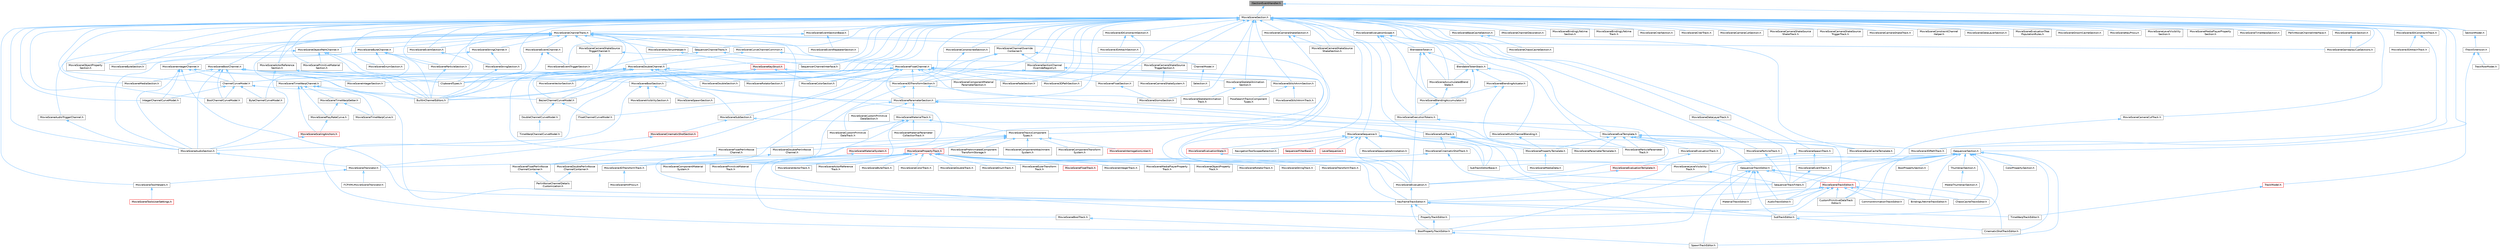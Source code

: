 digraph "ISectionEventHandler.h"
{
 // INTERACTIVE_SVG=YES
 // LATEX_PDF_SIZE
  bgcolor="transparent";
  edge [fontname=Helvetica,fontsize=10,labelfontname=Helvetica,labelfontsize=10];
  node [fontname=Helvetica,fontsize=10,shape=box,height=0.2,width=0.4];
  Node1 [id="Node000001",label="ISectionEventHandler.h",height=0.2,width=0.4,color="gray40", fillcolor="grey60", style="filled", fontcolor="black",tooltip=" "];
  Node1 -> Node2 [id="edge1_Node000001_Node000002",dir="back",color="steelblue1",style="solid",tooltip=" "];
  Node2 [id="Node000002",label="MovieSceneSection.h",height=0.2,width=0.4,color="grey40", fillcolor="white", style="filled",URL="$db/d95/MovieSceneSection_8h.html",tooltip=" "];
  Node2 -> Node3 [id="edge2_Node000002_Node000003",dir="back",color="steelblue1",style="solid",tooltip=" "];
  Node3 [id="Node000003",label="BezierChannelCurveModel.h",height=0.2,width=0.4,color="grey40", fillcolor="white", style="filled",URL="$d3/d63/BezierChannelCurveModel_8h.html",tooltip=" "];
  Node3 -> Node4 [id="edge3_Node000003_Node000004",dir="back",color="steelblue1",style="solid",tooltip=" "];
  Node4 [id="Node000004",label="DoubleChannelCurveModel.h",height=0.2,width=0.4,color="grey40", fillcolor="white", style="filled",URL="$d1/d5b/DoubleChannelCurveModel_8h.html",tooltip=" "];
  Node4 -> Node5 [id="edge4_Node000004_Node000005",dir="back",color="steelblue1",style="solid",tooltip=" "];
  Node5 [id="Node000005",label="TimeWarpChannelCurveModel.h",height=0.2,width=0.4,color="grey40", fillcolor="white", style="filled",URL="$d6/d46/TimeWarpChannelCurveModel_8h.html",tooltip=" "];
  Node3 -> Node6 [id="edge5_Node000003_Node000006",dir="back",color="steelblue1",style="solid",tooltip=" "];
  Node6 [id="Node000006",label="FloatChannelCurveModel.h",height=0.2,width=0.4,color="grey40", fillcolor="white", style="filled",URL="$d0/d27/FloatChannelCurveModel_8h.html",tooltip=" "];
  Node2 -> Node7 [id="edge6_Node000002_Node000007",dir="back",color="steelblue1",style="solid",tooltip=" "];
  Node7 [id="Node000007",label="BoolChannelCurveModel.h",height=0.2,width=0.4,color="grey40", fillcolor="white", style="filled",URL="$d0/d51/BoolChannelCurveModel_8h.html",tooltip=" "];
  Node2 -> Node8 [id="edge7_Node000002_Node000008",dir="back",color="steelblue1",style="solid",tooltip=" "];
  Node8 [id="Node000008",label="ChannelCurveModel.h",height=0.2,width=0.4,color="grey40", fillcolor="white", style="filled",URL="$de/dfa/ChannelCurveModel_8h.html",tooltip=" "];
  Node8 -> Node3 [id="edge8_Node000008_Node000003",dir="back",color="steelblue1",style="solid",tooltip=" "];
  Node8 -> Node7 [id="edge9_Node000008_Node000007",dir="back",color="steelblue1",style="solid",tooltip=" "];
  Node8 -> Node9 [id="edge10_Node000008_Node000009",dir="back",color="steelblue1",style="solid",tooltip=" "];
  Node9 [id="Node000009",label="ByteChannelCurveModel.h",height=0.2,width=0.4,color="grey40", fillcolor="white", style="filled",URL="$d8/d3d/ByteChannelCurveModel_8h.html",tooltip=" "];
  Node8 -> Node10 [id="edge11_Node000008_Node000010",dir="back",color="steelblue1",style="solid",tooltip=" "];
  Node10 [id="Node000010",label="IntegerChannelCurveModel.h",height=0.2,width=0.4,color="grey40", fillcolor="white", style="filled",URL="$df/d26/IntegerChannelCurveModel_8h.html",tooltip=" "];
  Node2 -> Node11 [id="edge12_Node000002_Node000011",dir="back",color="steelblue1",style="solid",tooltip=" "];
  Node11 [id="Node000011",label="IMovieSceneChannelDecoration.h",height=0.2,width=0.4,color="grey40", fillcolor="white", style="filled",URL="$db/d19/IMovieSceneChannelDecoration_8h.html",tooltip=" "];
  Node2 -> Node12 [id="edge13_Node000002_Node000012",dir="back",color="steelblue1",style="solid",tooltip=" "];
  Node12 [id="Node000012",label="ISequencerSection.h",height=0.2,width=0.4,color="grey40", fillcolor="white", style="filled",URL="$d7/d4b/ISequencerSection_8h.html",tooltip=" "];
  Node12 -> Node13 [id="edge14_Node000012_Node000013",dir="back",color="steelblue1",style="solid",tooltip=" "];
  Node13 [id="Node000013",label="AudioTrackEditor.h",height=0.2,width=0.4,color="grey40", fillcolor="white", style="filled",URL="$dd/d96/AudioTrackEditor_8h.html",tooltip=" "];
  Node12 -> Node14 [id="edge15_Node000012_Node000014",dir="back",color="steelblue1",style="solid",tooltip=" "];
  Node14 [id="Node000014",label="BindingLifetimeTrackEditor.h",height=0.2,width=0.4,color="grey40", fillcolor="white", style="filled",URL="$db/d3c/BindingLifetimeTrackEditor_8h.html",tooltip=" "];
  Node12 -> Node15 [id="edge16_Node000012_Node000015",dir="back",color="steelblue1",style="solid",tooltip=" "];
  Node15 [id="Node000015",label="BoolPropertySection.h",height=0.2,width=0.4,color="grey40", fillcolor="white", style="filled",URL="$d3/da6/BoolPropertySection_8h.html",tooltip=" "];
  Node12 -> Node16 [id="edge17_Node000012_Node000016",dir="back",color="steelblue1",style="solid",tooltip=" "];
  Node16 [id="Node000016",label="BoolPropertyTrackEditor.h",height=0.2,width=0.4,color="grey40", fillcolor="white", style="filled",URL="$db/d07/BoolPropertyTrackEditor_8h.html",tooltip=" "];
  Node16 -> Node17 [id="edge18_Node000016_Node000017",dir="back",color="steelblue1",style="solid",tooltip=" "];
  Node17 [id="Node000017",label="SpawnTrackEditor.h",height=0.2,width=0.4,color="grey40", fillcolor="white", style="filled",URL="$d5/dac/SpawnTrackEditor_8h.html",tooltip=" "];
  Node12 -> Node18 [id="edge19_Node000012_Node000018",dir="back",color="steelblue1",style="solid",tooltip=" "];
  Node18 [id="Node000018",label="ChaosCacheTrackEditor.h",height=0.2,width=0.4,color="grey40", fillcolor="white", style="filled",URL="$db/d36/ChaosCacheTrackEditor_8h.html",tooltip=" "];
  Node12 -> Node19 [id="edge20_Node000012_Node000019",dir="back",color="steelblue1",style="solid",tooltip=" "];
  Node19 [id="Node000019",label="CinematicShotTrackEditor.h",height=0.2,width=0.4,color="grey40", fillcolor="white", style="filled",URL="$d3/d0c/CinematicShotTrackEditor_8h.html",tooltip=" "];
  Node12 -> Node20 [id="edge21_Node000012_Node000020",dir="back",color="steelblue1",style="solid",tooltip=" "];
  Node20 [id="Node000020",label="ColorPropertySection.h",height=0.2,width=0.4,color="grey40", fillcolor="white", style="filled",URL="$d9/d2f/ColorPropertySection_8h.html",tooltip=" "];
  Node12 -> Node21 [id="edge22_Node000012_Node000021",dir="back",color="steelblue1",style="solid",tooltip=" "];
  Node21 [id="Node000021",label="CommonAnimationTrackEditor.h",height=0.2,width=0.4,color="grey40", fillcolor="white", style="filled",URL="$d9/d6e/CommonAnimationTrackEditor_8h.html",tooltip=" "];
  Node12 -> Node22 [id="edge23_Node000012_Node000022",dir="back",color="steelblue1",style="solid",tooltip=" "];
  Node22 [id="Node000022",label="CustomPrimitiveDataTrack\lEditor.h",height=0.2,width=0.4,color="grey40", fillcolor="white", style="filled",URL="$dc/d8f/CustomPrimitiveDataTrackEditor_8h.html",tooltip=" "];
  Node12 -> Node23 [id="edge24_Node000012_Node000023",dir="back",color="steelblue1",style="solid",tooltip=" "];
  Node23 [id="Node000023",label="ISequencerTrackEditor.h",height=0.2,width=0.4,color="grey40", fillcolor="white", style="filled",URL="$df/dca/ISequencerTrackEditor_8h.html",tooltip=" "];
  Node23 -> Node13 [id="edge25_Node000023_Node000013",dir="back",color="steelblue1",style="solid",tooltip=" "];
  Node23 -> Node16 [id="edge26_Node000023_Node000016",dir="back",color="steelblue1",style="solid",tooltip=" "];
  Node23 -> Node19 [id="edge27_Node000023_Node000019",dir="back",color="steelblue1",style="solid",tooltip=" "];
  Node23 -> Node22 [id="edge28_Node000023_Node000022",dir="back",color="steelblue1",style="solid",tooltip=" "];
  Node23 -> Node24 [id="edge29_Node000023_Node000024",dir="back",color="steelblue1",style="solid",tooltip=" "];
  Node24 [id="Node000024",label="MaterialTrackEditor.h",height=0.2,width=0.4,color="grey40", fillcolor="white", style="filled",URL="$d1/d9f/MaterialTrackEditor_8h.html",tooltip=" "];
  Node23 -> Node25 [id="edge30_Node000023_Node000025",dir="back",color="steelblue1",style="solid",tooltip=" "];
  Node25 [id="Node000025",label="MovieSceneTrackEditor.h",height=0.2,width=0.4,color="red", fillcolor="#FFF0F0", style="filled",URL="$db/d6c/MovieSceneTrackEditor_8h.html",tooltip=" "];
  Node25 -> Node13 [id="edge31_Node000025_Node000013",dir="back",color="steelblue1",style="solid",tooltip=" "];
  Node25 -> Node14 [id="edge32_Node000025_Node000014",dir="back",color="steelblue1",style="solid",tooltip=" "];
  Node25 -> Node18 [id="edge33_Node000025_Node000018",dir="back",color="steelblue1",style="solid",tooltip=" "];
  Node25 -> Node21 [id="edge34_Node000025_Node000021",dir="back",color="steelblue1",style="solid",tooltip=" "];
  Node25 -> Node22 [id="edge35_Node000025_Node000022",dir="back",color="steelblue1",style="solid",tooltip=" "];
  Node25 -> Node26 [id="edge36_Node000025_Node000026",dir="back",color="steelblue1",style="solid",tooltip=" "];
  Node26 [id="Node000026",label="KeyframeTrackEditor.h",height=0.2,width=0.4,color="grey40", fillcolor="white", style="filled",URL="$dd/d47/KeyframeTrackEditor_8h.html",tooltip=" "];
  Node26 -> Node16 [id="edge37_Node000026_Node000016",dir="back",color="steelblue1",style="solid",tooltip=" "];
  Node26 -> Node27 [id="edge38_Node000026_Node000027",dir="back",color="steelblue1",style="solid",tooltip=" "];
  Node27 [id="Node000027",label="PropertyTrackEditor.h",height=0.2,width=0.4,color="grey40", fillcolor="white", style="filled",URL="$da/d9a/PropertyTrackEditor_8h.html",tooltip=" "];
  Node27 -> Node16 [id="edge39_Node000027_Node000016",dir="back",color="steelblue1",style="solid",tooltip=" "];
  Node26 -> Node28 [id="edge40_Node000026_Node000028",dir="back",color="steelblue1",style="solid",tooltip=" "];
  Node28 [id="Node000028",label="SubTrackEditor.h",height=0.2,width=0.4,color="grey40", fillcolor="white", style="filled",URL="$d8/d5b/SubTrackEditor_8h.html",tooltip=" "];
  Node28 -> Node19 [id="edge41_Node000028_Node000019",dir="back",color="steelblue1",style="solid",tooltip=" "];
  Node26 -> Node29 [id="edge42_Node000026_Node000029",dir="back",color="steelblue1",style="solid",tooltip=" "];
  Node29 [id="Node000029",label="TimeWarpTrackEditor.h",height=0.2,width=0.4,color="grey40", fillcolor="white", style="filled",URL="$dc/d2e/TimeWarpTrackEditor_8h.html",tooltip=" "];
  Node25 -> Node24 [id="edge43_Node000025_Node000024",dir="back",color="steelblue1",style="solid",tooltip=" "];
  Node25 -> Node27 [id="edge44_Node000025_Node000027",dir="back",color="steelblue1",style="solid",tooltip=" "];
  Node25 -> Node28 [id="edge45_Node000025_Node000028",dir="back",color="steelblue1",style="solid",tooltip=" "];
  Node23 -> Node17 [id="edge46_Node000023_Node000017",dir="back",color="steelblue1",style="solid",tooltip=" "];
  Node23 -> Node28 [id="edge47_Node000023_Node000028",dir="back",color="steelblue1",style="solid",tooltip=" "];
  Node12 -> Node24 [id="edge48_Node000012_Node000024",dir="back",color="steelblue1",style="solid",tooltip=" "];
  Node12 -> Node17 [id="edge49_Node000012_Node000017",dir="back",color="steelblue1",style="solid",tooltip=" "];
  Node12 -> Node28 [id="edge50_Node000012_Node000028",dir="back",color="steelblue1",style="solid",tooltip=" "];
  Node12 -> Node47 [id="edge51_Node000012_Node000047",dir="back",color="steelblue1",style="solid",tooltip=" "];
  Node47 [id="Node000047",label="SubTrackEditorBase.h",height=0.2,width=0.4,color="grey40", fillcolor="white", style="filled",URL="$db/d33/SubTrackEditorBase_8h.html",tooltip=" "];
  Node12 -> Node48 [id="edge52_Node000012_Node000048",dir="back",color="steelblue1",style="solid",tooltip=" "];
  Node48 [id="Node000048",label="ThumbnailSection.h",height=0.2,width=0.4,color="grey40", fillcolor="white", style="filled",URL="$de/daf/ThumbnailSection_8h.html",tooltip=" "];
  Node48 -> Node49 [id="edge53_Node000048_Node000049",dir="back",color="steelblue1",style="solid",tooltip=" "];
  Node49 [id="Node000049",label="MediaThumbnailSection.h",height=0.2,width=0.4,color="grey40", fillcolor="white", style="filled",URL="$d8/dfe/MediaThumbnailSection_8h.html",tooltip=" "];
  Node2 -> Node10 [id="edge54_Node000002_Node000010",dir="back",color="steelblue1",style="solid",tooltip=" "];
  Node2 -> Node50 [id="edge55_Node000002_Node000050",dir="back",color="steelblue1",style="solid",tooltip=" "];
  Node50 [id="Node000050",label="MovieScene3DConstraintSection.h",height=0.2,width=0.4,color="grey40", fillcolor="white", style="filled",URL="$d1/d82/MovieScene3DConstraintSection_8h.html",tooltip=" "];
  Node50 -> Node51 [id="edge56_Node000050_Node000051",dir="back",color="steelblue1",style="solid",tooltip=" "];
  Node51 [id="Node000051",label="MovieScene3DAttachSection.h",height=0.2,width=0.4,color="grey40", fillcolor="white", style="filled",URL="$d4/db3/MovieScene3DAttachSection_8h.html",tooltip=" "];
  Node50 -> Node52 [id="edge57_Node000050_Node000052",dir="back",color="steelblue1",style="solid",tooltip=" "];
  Node52 [id="Node000052",label="MovieScene3DPathSection.h",height=0.2,width=0.4,color="grey40", fillcolor="white", style="filled",URL="$d6/dd4/MovieScene3DPathSection_8h.html",tooltip=" "];
  Node2 -> Node53 [id="edge58_Node000002_Node000053",dir="back",color="steelblue1",style="solid",tooltip=" "];
  Node53 [id="Node000053",label="MovieScene3DConstraintTrack.h",height=0.2,width=0.4,color="grey40", fillcolor="white", style="filled",URL="$d7/d73/MovieScene3DConstraintTrack_8h.html",tooltip=" "];
  Node53 -> Node54 [id="edge59_Node000053_Node000054",dir="back",color="steelblue1",style="solid",tooltip=" "];
  Node54 [id="Node000054",label="MovieScene3DAttachTrack.h",height=0.2,width=0.4,color="grey40", fillcolor="white", style="filled",URL="$d2/d53/MovieScene3DAttachTrack_8h.html",tooltip=" "];
  Node53 -> Node55 [id="edge60_Node000053_Node000055",dir="back",color="steelblue1",style="solid",tooltip=" "];
  Node55 [id="Node000055",label="MovieScene3DPathTrack.h",height=0.2,width=0.4,color="grey40", fillcolor="white", style="filled",URL="$d3/d57/MovieScene3DPathTrack_8h.html",tooltip=" "];
  Node2 -> Node55 [id="edge61_Node000002_Node000055",dir="back",color="steelblue1",style="solid",tooltip=" "];
  Node2 -> Node56 [id="edge62_Node000002_Node000056",dir="back",color="steelblue1",style="solid",tooltip=" "];
  Node56 [id="Node000056",label="MovieScene3DTransformSection.h",height=0.2,width=0.4,color="grey40", fillcolor="white", style="filled",URL="$de/dab/MovieScene3DTransformSection_8h.html",tooltip=" "];
  Node56 -> Node23 [id="edge63_Node000056_Node000023",dir="back",color="steelblue1",style="solid",tooltip=" "];
  Node56 -> Node57 [id="edge64_Node000056_Node000057",dir="back",color="steelblue1",style="solid",tooltip=" "];
  Node57 [id="Node000057",label="MovieScene3DTransformTrack.h",height=0.2,width=0.4,color="grey40", fillcolor="white", style="filled",URL="$d9/d06/MovieScene3DTransformTrack_8h.html",tooltip=" "];
  Node57 -> Node58 [id="edge65_Node000057_Node000058",dir="back",color="steelblue1",style="solid",tooltip=" "];
  Node58 [id="Node000058",label="MovieSceneHitProxy.h",height=0.2,width=0.4,color="grey40", fillcolor="white", style="filled",URL="$d0/d01/MovieSceneHitProxy_8h.html",tooltip=" "];
  Node56 -> Node59 [id="edge66_Node000056_Node000059",dir="back",color="steelblue1",style="solid",tooltip=" "];
  Node59 [id="Node000059",label="MovieSceneParameterSection.h",height=0.2,width=0.4,color="grey40", fillcolor="white", style="filled",URL="$de/d65/MovieSceneParameterSection_8h.html",tooltip=" "];
  Node59 -> Node60 [id="edge67_Node000059_Node000060",dir="back",color="steelblue1",style="solid",tooltip=" "];
  Node60 [id="Node000060",label="MovieSceneCustomPrimitive\lDataSection.h",height=0.2,width=0.4,color="grey40", fillcolor="white", style="filled",URL="$d2/d78/MovieSceneCustomPrimitiveDataSection_8h.html",tooltip=" "];
  Node59 -> Node61 [id="edge68_Node000059_Node000061",dir="back",color="steelblue1",style="solid",tooltip=" "];
  Node61 [id="Node000061",label="MovieSceneCustomPrimitive\lDataTrack.h",height=0.2,width=0.4,color="grey40", fillcolor="white", style="filled",URL="$db/d39/MovieSceneCustomPrimitiveDataTrack_8h.html",tooltip=" "];
  Node59 -> Node62 [id="edge69_Node000059_Node000062",dir="back",color="steelblue1",style="solid",tooltip=" "];
  Node62 [id="Node000062",label="MovieSceneMaterialTrack.h",height=0.2,width=0.4,color="grey40", fillcolor="white", style="filled",URL="$d8/d92/MovieSceneMaterialTrack_8h.html",tooltip=" "];
  Node62 -> Node63 [id="edge70_Node000062_Node000063",dir="back",color="steelblue1",style="solid",tooltip=" "];
  Node63 [id="Node000063",label="MovieSceneComponentMaterial\lSystem.h",height=0.2,width=0.4,color="grey40", fillcolor="white", style="filled",URL="$d7/d7c/MovieSceneComponentMaterialSystem_8h.html",tooltip=" "];
  Node62 -> Node61 [id="edge71_Node000062_Node000061",dir="back",color="steelblue1",style="solid",tooltip=" "];
  Node62 -> Node64 [id="edge72_Node000062_Node000064",dir="back",color="steelblue1",style="solid",tooltip=" "];
  Node64 [id="Node000064",label="MovieSceneMaterialParameter\lCollectionTrack.h",height=0.2,width=0.4,color="grey40", fillcolor="white", style="filled",URL="$d7/dc8/MovieSceneMaterialParameterCollectionTrack_8h.html",tooltip=" "];
  Node62 -> Node65 [id="edge73_Node000062_Node000065",dir="back",color="steelblue1",style="solid",tooltip=" "];
  Node65 [id="Node000065",label="MovieScenePrimitiveMaterial\lTrack.h",height=0.2,width=0.4,color="grey40", fillcolor="white", style="filled",URL="$dc/dc4/MovieScenePrimitiveMaterialTrack_8h.html",tooltip=" "];
  Node62 -> Node66 [id="edge74_Node000062_Node000066",dir="back",color="steelblue1",style="solid",tooltip=" "];
  Node66 [id="Node000066",label="MovieSceneTracksComponent\lTypes.h",height=0.2,width=0.4,color="grey40", fillcolor="white", style="filled",URL="$d5/d6a/MovieSceneTracksComponentTypes_8h.html",tooltip=" "];
  Node66 -> Node67 [id="edge75_Node000066_Node000067",dir="back",color="steelblue1",style="solid",tooltip=" "];
  Node67 [id="Node000067",label="MovieSceneComponentAttachment\lSystem.h",height=0.2,width=0.4,color="grey40", fillcolor="white", style="filled",URL="$d9/db3/MovieSceneComponentAttachmentSystem_8h.html",tooltip=" "];
  Node66 -> Node68 [id="edge76_Node000066_Node000068",dir="back",color="steelblue1",style="solid",tooltip=" "];
  Node68 [id="Node000068",label="MovieSceneComponentTransform\lSystem.h",height=0.2,width=0.4,color="grey40", fillcolor="white", style="filled",URL="$d1/d3e/MovieSceneComponentTransformSystem_8h.html",tooltip=" "];
  Node66 -> Node69 [id="edge77_Node000066_Node000069",dir="back",color="steelblue1",style="solid",tooltip=" "];
  Node69 [id="Node000069",label="MovieSceneDoublePerlinNoise\lChannel.h",height=0.2,width=0.4,color="grey40", fillcolor="white", style="filled",URL="$d9/d50/MovieSceneDoublePerlinNoiseChannel_8h.html",tooltip=" "];
  Node69 -> Node70 [id="edge78_Node000069_Node000070",dir="back",color="steelblue1",style="solid",tooltip=" "];
  Node70 [id="Node000070",label="MovieSceneDoublePerlinNoise\lChannelContainer.h",height=0.2,width=0.4,color="grey40", fillcolor="white", style="filled",URL="$de/dae/MovieSceneDoublePerlinNoiseChannelContainer_8h.html",tooltip=" "];
  Node70 -> Node71 [id="edge79_Node000070_Node000071",dir="back",color="steelblue1",style="solid",tooltip=" "];
  Node71 [id="Node000071",label="PerlinNoiseChannelDetails\lCustomization.h",height=0.2,width=0.4,color="grey40", fillcolor="white", style="filled",URL="$d6/df3/PerlinNoiseChannelDetailsCustomization_8h.html",tooltip=" "];
  Node66 -> Node72 [id="edge80_Node000066_Node000072",dir="back",color="steelblue1",style="solid",tooltip=" "];
  Node72 [id="Node000072",label="MovieSceneFloatPerlinNoise\lChannel.h",height=0.2,width=0.4,color="grey40", fillcolor="white", style="filled",URL="$d2/d9d/MovieSceneFloatPerlinNoiseChannel_8h.html",tooltip=" "];
  Node72 -> Node73 [id="edge81_Node000072_Node000073",dir="back",color="steelblue1",style="solid",tooltip=" "];
  Node73 [id="Node000073",label="MovieSceneFloatPerlinNoise\lChannelContainer.h",height=0.2,width=0.4,color="grey40", fillcolor="white", style="filled",URL="$d6/dcb/MovieSceneFloatPerlinNoiseChannelContainer_8h.html",tooltip=" "];
  Node73 -> Node71 [id="edge82_Node000073_Node000071",dir="back",color="steelblue1",style="solid",tooltip=" "];
  Node66 -> Node74 [id="edge83_Node000066_Node000074",dir="back",color="steelblue1",style="solid",tooltip=" "];
  Node74 [id="Node000074",label="MovieSceneInterrogationLinker.h",height=0.2,width=0.4,color="red", fillcolor="#FFF0F0", style="filled",URL="$d9/d6a/MovieSceneInterrogationLinker_8h.html",tooltip=" "];
  Node66 -> Node79 [id="edge84_Node000066_Node000079",dir="back",color="steelblue1",style="solid",tooltip=" "];
  Node79 [id="Node000079",label="MovieSceneMaterialSystem.h",height=0.2,width=0.4,color="red", fillcolor="#FFF0F0", style="filled",URL="$d2/d2f/MovieSceneMaterialSystem_8h.html",tooltip=" "];
  Node79 -> Node63 [id="edge85_Node000079_Node000063",dir="back",color="steelblue1",style="solid",tooltip=" "];
  Node66 -> Node81 [id="edge86_Node000066_Node000081",dir="back",color="steelblue1",style="solid",tooltip=" "];
  Node81 [id="Node000081",label="MovieScenePreAnimatedComponent\lTransformStorage.h",height=0.2,width=0.4,color="grey40", fillcolor="white", style="filled",URL="$d9/d84/MovieScenePreAnimatedComponentTransformStorage_8h.html",tooltip=" "];
  Node66 -> Node82 [id="edge87_Node000066_Node000082",dir="back",color="steelblue1",style="solid",tooltip=" "];
  Node82 [id="Node000082",label="MovieScenePropertyTrack.h",height=0.2,width=0.4,color="red", fillcolor="#FFF0F0", style="filled",URL="$da/d0c/MovieScenePropertyTrack_8h.html",tooltip=" "];
  Node82 -> Node57 [id="edge88_Node000082_Node000057",dir="back",color="steelblue1",style="solid",tooltip=" "];
  Node82 -> Node83 [id="edge89_Node000082_Node000083",dir="back",color="steelblue1",style="solid",tooltip=" "];
  Node83 [id="Node000083",label="MovieSceneActorReference\lTrack.h",height=0.2,width=0.4,color="grey40", fillcolor="white", style="filled",URL="$d9/d9b/MovieSceneActorReferenceTrack_8h.html",tooltip=" "];
  Node82 -> Node84 [id="edge90_Node000082_Node000084",dir="back",color="steelblue1",style="solid",tooltip=" "];
  Node84 [id="Node000084",label="MovieSceneBoolTrack.h",height=0.2,width=0.4,color="grey40", fillcolor="white", style="filled",URL="$d7/ddf/MovieSceneBoolTrack_8h.html",tooltip=" "];
  Node84 -> Node16 [id="edge91_Node000084_Node000016",dir="back",color="steelblue1",style="solid",tooltip=" "];
  Node82 -> Node85 [id="edge92_Node000082_Node000085",dir="back",color="steelblue1",style="solid",tooltip=" "];
  Node85 [id="Node000085",label="MovieSceneByteTrack.h",height=0.2,width=0.4,color="grey40", fillcolor="white", style="filled",URL="$dc/d79/MovieSceneByteTrack_8h.html",tooltip=" "];
  Node82 -> Node86 [id="edge93_Node000082_Node000086",dir="back",color="steelblue1",style="solid",tooltip=" "];
  Node86 [id="Node000086",label="MovieSceneColorTrack.h",height=0.2,width=0.4,color="grey40", fillcolor="white", style="filled",URL="$d8/df9/MovieSceneColorTrack_8h.html",tooltip=" "];
  Node82 -> Node87 [id="edge94_Node000082_Node000087",dir="back",color="steelblue1",style="solid",tooltip=" "];
  Node87 [id="Node000087",label="MovieSceneDoubleTrack.h",height=0.2,width=0.4,color="grey40", fillcolor="white", style="filled",URL="$de/d31/MovieSceneDoubleTrack_8h.html",tooltip=" "];
  Node82 -> Node88 [id="edge95_Node000082_Node000088",dir="back",color="steelblue1",style="solid",tooltip=" "];
  Node88 [id="Node000088",label="MovieSceneEnumTrack.h",height=0.2,width=0.4,color="grey40", fillcolor="white", style="filled",URL="$d6/d95/MovieSceneEnumTrack_8h.html",tooltip=" "];
  Node82 -> Node89 [id="edge96_Node000082_Node000089",dir="back",color="steelblue1",style="solid",tooltip=" "];
  Node89 [id="Node000089",label="MovieSceneEulerTransform\lTrack.h",height=0.2,width=0.4,color="grey40", fillcolor="white", style="filled",URL="$d7/d3a/MovieSceneEulerTransformTrack_8h.html",tooltip=" "];
  Node82 -> Node90 [id="edge97_Node000082_Node000090",dir="back",color="steelblue1",style="solid",tooltip=" "];
  Node90 [id="Node000090",label="MovieSceneFloatTrack.h",height=0.2,width=0.4,color="red", fillcolor="#FFF0F0", style="filled",URL="$dc/d88/MovieSceneFloatTrack_8h.html",tooltip=" "];
  Node82 -> Node93 [id="edge98_Node000082_Node000093",dir="back",color="steelblue1",style="solid",tooltip=" "];
  Node93 [id="Node000093",label="MovieSceneIntegerTrack.h",height=0.2,width=0.4,color="grey40", fillcolor="white", style="filled",URL="$d9/d1a/MovieSceneIntegerTrack_8h.html",tooltip=" "];
  Node82 -> Node94 [id="edge99_Node000082_Node000094",dir="back",color="steelblue1",style="solid",tooltip=" "];
  Node94 [id="Node000094",label="MovieSceneLevelVisibility\lTrack.h",height=0.2,width=0.4,color="grey40", fillcolor="white", style="filled",URL="$d8/dae/MovieSceneLevelVisibilityTrack_8h.html",tooltip=" "];
  Node94 -> Node46 [id="edge100_Node000094_Node000046",dir="back",color="steelblue1",style="solid",tooltip=" "];
  Node46 [id="Node000046",label="SequencerTrackFilters.h",height=0.2,width=0.4,color="grey40", fillcolor="white", style="filled",URL="$df/d72/SequencerTrackFilters_8h.html",tooltip=" "];
  Node82 -> Node95 [id="edge101_Node000082_Node000095",dir="back",color="steelblue1",style="solid",tooltip=" "];
  Node95 [id="Node000095",label="MovieSceneMediaPlayerProperty\lTrack.h",height=0.2,width=0.4,color="grey40", fillcolor="white", style="filled",URL="$d4/da1/MovieSceneMediaPlayerPropertyTrack_8h.html",tooltip=" "];
  Node82 -> Node96 [id="edge102_Node000082_Node000096",dir="back",color="steelblue1",style="solid",tooltip=" "];
  Node96 [id="Node000096",label="MovieSceneObjectProperty\lTrack.h",height=0.2,width=0.4,color="grey40", fillcolor="white", style="filled",URL="$dc/da9/MovieSceneObjectPropertyTrack_8h.html",tooltip=" "];
  Node82 -> Node65 [id="edge103_Node000082_Node000065",dir="back",color="steelblue1",style="solid",tooltip=" "];
  Node82 -> Node97 [id="edge104_Node000082_Node000097",dir="back",color="steelblue1",style="solid",tooltip=" "];
  Node97 [id="Node000097",label="MovieSceneRotatorTrack.h",height=0.2,width=0.4,color="grey40", fillcolor="white", style="filled",URL="$d3/d8f/MovieSceneRotatorTrack_8h.html",tooltip=" "];
  Node82 -> Node98 [id="edge105_Node000082_Node000098",dir="back",color="steelblue1",style="solid",tooltip=" "];
  Node98 [id="Node000098",label="MovieSceneStringTrack.h",height=0.2,width=0.4,color="grey40", fillcolor="white", style="filled",URL="$dd/d54/MovieSceneStringTrack_8h.html",tooltip=" "];
  Node82 -> Node99 [id="edge106_Node000082_Node000099",dir="back",color="steelblue1",style="solid",tooltip=" "];
  Node99 [id="Node000099",label="MovieSceneTransformTrack.h",height=0.2,width=0.4,color="grey40", fillcolor="white", style="filled",URL="$df/d57/MovieSceneTransformTrack_8h.html",tooltip=" "];
  Node82 -> Node100 [id="edge107_Node000082_Node000100",dir="back",color="steelblue1",style="solid",tooltip=" "];
  Node100 [id="Node000100",label="MovieSceneVectorTrack.h",height=0.2,width=0.4,color="grey40", fillcolor="white", style="filled",URL="$d8/d5e/MovieSceneVectorTrack_8h.html",tooltip=" "];
  Node82 -> Node27 [id="edge108_Node000082_Node000027",dir="back",color="steelblue1",style="solid",tooltip=" "];
  Node59 -> Node102 [id="edge109_Node000059_Node000102",dir="back",color="steelblue1",style="solid",tooltip=" "];
  Node102 [id="Node000102",label="MovieSceneParameterTemplate.h",height=0.2,width=0.4,color="grey40", fillcolor="white", style="filled",URL="$d9/df3/MovieSceneParameterTemplate_8h.html",tooltip=" "];
  Node59 -> Node103 [id="edge110_Node000059_Node000103",dir="back",color="steelblue1",style="solid",tooltip=" "];
  Node103 [id="Node000103",label="MovieSceneParticleParameter\lTrack.h",height=0.2,width=0.4,color="grey40", fillcolor="white", style="filled",URL="$d2/d09/MovieSceneParticleParameterTrack_8h.html",tooltip=" "];
  Node2 -> Node104 [id="edge111_Node000002_Node000104",dir="back",color="steelblue1",style="solid",tooltip=" "];
  Node104 [id="Node000104",label="MovieSceneActorReference\lSection.h",height=0.2,width=0.4,color="grey40", fillcolor="white", style="filled",URL="$de/d12/MovieSceneActorReferenceSection_8h.html",tooltip=" "];
  Node104 -> Node105 [id="edge112_Node000104_Node000105",dir="back",color="steelblue1",style="solid",tooltip=" "];
  Node105 [id="Node000105",label="BuiltInChannelEditors.h",height=0.2,width=0.4,color="grey40", fillcolor="white", style="filled",URL="$df/daf/BuiltInChannelEditors_8h.html",tooltip=" "];
  Node104 -> Node106 [id="edge113_Node000104_Node000106",dir="back",color="steelblue1",style="solid",tooltip=" "];
  Node106 [id="Node000106",label="ClipboardTypes.h",height=0.2,width=0.4,color="grey40", fillcolor="white", style="filled",URL="$d2/dc6/ClipboardTypes_8h.html",tooltip=" "];
  Node104 -> Node107 [id="edge114_Node000104_Node000107",dir="back",color="steelblue1",style="solid",tooltip=" "];
  Node107 [id="Node000107",label="MovieSceneAudioSection.h",height=0.2,width=0.4,color="grey40", fillcolor="white", style="filled",URL="$da/d5f/MovieSceneAudioSection_8h.html",tooltip=" "];
  Node107 -> Node108 [id="edge115_Node000107_Node000108",dir="back",color="steelblue1",style="solid",tooltip=" "];
  Node108 [id="Node000108",label="MovieSceneTranslator.h",height=0.2,width=0.4,color="grey40", fillcolor="white", style="filled",URL="$d2/d49/MovieSceneTranslator_8h.html",tooltip=" "];
  Node108 -> Node109 [id="edge116_Node000108_Node000109",dir="back",color="steelblue1",style="solid",tooltip=" "];
  Node109 [id="Node000109",label="FCPXMLMovieSceneTranslator.h",height=0.2,width=0.4,color="grey40", fillcolor="white", style="filled",URL="$d2/d93/FCPXMLMovieSceneTranslator_8h.html",tooltip=" "];
  Node108 -> Node110 [id="edge117_Node000108_Node000110",dir="back",color="steelblue1",style="solid",tooltip=" "];
  Node110 [id="Node000110",label="MovieSceneToolHelpers.h",height=0.2,width=0.4,color="grey40", fillcolor="white", style="filled",URL="$d4/d0e/MovieSceneToolHelpers_8h.html",tooltip=" "];
  Node110 -> Node111 [id="edge118_Node000110_Node000111",dir="back",color="steelblue1",style="solid",tooltip=" "];
  Node111 [id="Node000111",label="MovieSceneToolsUserSettings.h",height=0.2,width=0.4,color="red", fillcolor="#FFF0F0", style="filled",URL="$d5/dab/MovieSceneToolsUserSettings_8h.html",tooltip=" "];
  Node2 -> Node107 [id="edge119_Node000002_Node000107",dir="back",color="steelblue1",style="solid",tooltip=" "];
  Node2 -> Node113 [id="edge120_Node000002_Node000113",dir="back",color="steelblue1",style="solid",tooltip=" "];
  Node113 [id="Node000113",label="MovieSceneBaseCacheSection.h",height=0.2,width=0.4,color="grey40", fillcolor="white", style="filled",URL="$de/d40/MovieSceneBaseCacheSection_8h.html",tooltip=" "];
  Node113 -> Node114 [id="edge121_Node000113_Node000114",dir="back",color="steelblue1",style="solid",tooltip=" "];
  Node114 [id="Node000114",label="MovieSceneBaseCacheTemplate.h",height=0.2,width=0.4,color="grey40", fillcolor="white", style="filled",URL="$da/d0b/MovieSceneBaseCacheTemplate_8h.html",tooltip=" "];
  Node113 -> Node115 [id="edge122_Node000113_Node000115",dir="back",color="steelblue1",style="solid",tooltip=" "];
  Node115 [id="Node000115",label="MovieSceneChaosCacheSection.h",height=0.2,width=0.4,color="grey40", fillcolor="white", style="filled",URL="$dd/d75/MovieSceneChaosCacheSection_8h.html",tooltip=" "];
  Node2 -> Node116 [id="edge123_Node000002_Node000116",dir="back",color="steelblue1",style="solid",tooltip=" "];
  Node116 [id="Node000116",label="MovieSceneBindingLifetime\lSection.h",height=0.2,width=0.4,color="grey40", fillcolor="white", style="filled",URL="$da/d3d/MovieSceneBindingLifetimeSection_8h.html",tooltip=" "];
  Node2 -> Node117 [id="edge124_Node000002_Node000117",dir="back",color="steelblue1",style="solid",tooltip=" "];
  Node117 [id="Node000117",label="MovieSceneBindingLifetime\lTrack.h",height=0.2,width=0.4,color="grey40", fillcolor="white", style="filled",URL="$d8/d77/MovieSceneBindingLifetimeTrack_8h.html",tooltip=" "];
  Node2 -> Node118 [id="edge125_Node000002_Node000118",dir="back",color="steelblue1",style="solid",tooltip=" "];
  Node118 [id="Node000118",label="MovieSceneBoolSection.h",height=0.2,width=0.4,color="grey40", fillcolor="white", style="filled",URL="$dd/d49/MovieSceneBoolSection_8h.html",tooltip=" "];
  Node118 -> Node16 [id="edge126_Node000118_Node000016",dir="back",color="steelblue1",style="solid",tooltip=" "];
  Node118 -> Node119 [id="edge127_Node000118_Node000119",dir="back",color="steelblue1",style="solid",tooltip=" "];
  Node119 [id="Node000119",label="MovieSceneSpawnSection.h",height=0.2,width=0.4,color="grey40", fillcolor="white", style="filled",URL="$df/d38/MovieSceneSpawnSection_8h.html",tooltip=" "];
  Node118 -> Node120 [id="edge128_Node000118_Node000120",dir="back",color="steelblue1",style="solid",tooltip=" "];
  Node120 [id="Node000120",label="MovieSceneVisibilitySection.h",height=0.2,width=0.4,color="grey40", fillcolor="white", style="filled",URL="$d2/dfe/MovieSceneVisibilitySection_8h.html",tooltip=" "];
  Node2 -> Node121 [id="edge129_Node000002_Node000121",dir="back",color="steelblue1",style="solid",tooltip=" "];
  Node121 [id="Node000121",label="MovieSceneByteSection.h",height=0.2,width=0.4,color="grey40", fillcolor="white", style="filled",URL="$da/dd4/MovieSceneByteSection_8h.html",tooltip=" "];
  Node2 -> Node122 [id="edge130_Node000002_Node000122",dir="back",color="steelblue1",style="solid",tooltip=" "];
  Node122 [id="Node000122",label="MovieSceneCVarSection.h",height=0.2,width=0.4,color="grey40", fillcolor="white", style="filled",URL="$da/de6/MovieSceneCVarSection_8h.html",tooltip=" "];
  Node2 -> Node123 [id="edge131_Node000002_Node000123",dir="back",color="steelblue1",style="solid",tooltip=" "];
  Node123 [id="Node000123",label="MovieSceneCVarTrack.h",height=0.2,width=0.4,color="grey40", fillcolor="white", style="filled",URL="$d7/ddc/MovieSceneCVarTrack_8h.html",tooltip=" "];
  Node2 -> Node124 [id="edge132_Node000002_Node000124",dir="back",color="steelblue1",style="solid",tooltip=" "];
  Node124 [id="Node000124",label="MovieSceneCameraCutSection.h",height=0.2,width=0.4,color="grey40", fillcolor="white", style="filled",URL="$d8/d5f/MovieSceneCameraCutSection_8h.html",tooltip=" "];
  Node2 -> Node125 [id="edge133_Node000002_Node000125",dir="back",color="steelblue1",style="solid",tooltip=" "];
  Node125 [id="Node000125",label="MovieSceneCameraCutTrack.h",height=0.2,width=0.4,color="grey40", fillcolor="white", style="filled",URL="$d8/dbd/MovieSceneCameraCutTrack_8h.html",tooltip=" "];
  Node125 -> Node46 [id="edge134_Node000125_Node000046",dir="back",color="steelblue1",style="solid",tooltip=" "];
  Node2 -> Node126 [id="edge135_Node000002_Node000126",dir="back",color="steelblue1",style="solid",tooltip=" "];
  Node126 [id="Node000126",label="MovieSceneCameraShakeSection.h",height=0.2,width=0.4,color="grey40", fillcolor="white", style="filled",URL="$df/d10/MovieSceneCameraShakeSection_8h.html",tooltip=" "];
  Node126 -> Node127 [id="edge136_Node000126_Node000127",dir="back",color="steelblue1",style="solid",tooltip=" "];
  Node127 [id="Node000127",label="MovieSceneCameraShakeSource\lShakeSection.h",height=0.2,width=0.4,color="grey40", fillcolor="white", style="filled",URL="$d1/d24/MovieSceneCameraShakeSourceShakeSection_8h.html",tooltip=" "];
  Node126 -> Node66 [id="edge137_Node000126_Node000066",dir="back",color="steelblue1",style="solid",tooltip=" "];
  Node2 -> Node127 [id="edge138_Node000002_Node000127",dir="back",color="steelblue1",style="solid",tooltip=" "];
  Node2 -> Node128 [id="edge139_Node000002_Node000128",dir="back",color="steelblue1",style="solid",tooltip=" "];
  Node128 [id="Node000128",label="MovieSceneCameraShakeSource\lShakeTrack.h",height=0.2,width=0.4,color="grey40", fillcolor="white", style="filled",URL="$da/d54/MovieSceneCameraShakeSourceShakeTrack_8h.html",tooltip=" "];
  Node2 -> Node129 [id="edge140_Node000002_Node000129",dir="back",color="steelblue1",style="solid",tooltip=" "];
  Node129 [id="Node000129",label="MovieSceneCameraShakeSource\lTriggerSection.h",height=0.2,width=0.4,color="grey40", fillcolor="white", style="filled",URL="$d3/d5f/MovieSceneCameraShakeSourceTriggerSection_8h.html",tooltip=" "];
  Node129 -> Node130 [id="edge141_Node000129_Node000130",dir="back",color="steelblue1",style="solid",tooltip=" "];
  Node130 [id="Node000130",label="MovieSceneCameraShakeSystem.h",height=0.2,width=0.4,color="grey40", fillcolor="white", style="filled",URL="$d2/dcc/MovieSceneCameraShakeSystem_8h.html",tooltip=" "];
  Node2 -> Node131 [id="edge142_Node000002_Node000131",dir="back",color="steelblue1",style="solid",tooltip=" "];
  Node131 [id="Node000131",label="MovieSceneCameraShakeSource\lTriggerTrack.h",height=0.2,width=0.4,color="grey40", fillcolor="white", style="filled",URL="$d6/d3d/MovieSceneCameraShakeSourceTriggerTrack_8h.html",tooltip=" "];
  Node2 -> Node132 [id="edge143_Node000002_Node000132",dir="back",color="steelblue1",style="solid",tooltip=" "];
  Node132 [id="Node000132",label="MovieSceneCameraShakeTrack.h",height=0.2,width=0.4,color="grey40", fillcolor="white", style="filled",URL="$d8/d91/MovieSceneCameraShakeTrack_8h.html",tooltip=" "];
  Node2 -> Node133 [id="edge144_Node000002_Node000133",dir="back",color="steelblue1",style="solid",tooltip=" "];
  Node133 [id="Node000133",label="MovieSceneChannelOverride\lContainer.h",height=0.2,width=0.4,color="grey40", fillcolor="white", style="filled",URL="$d1/dd2/MovieSceneChannelOverrideContainer_8h.html",tooltip=" "];
  Node133 -> Node134 [id="edge145_Node000133_Node000134",dir="back",color="steelblue1",style="solid",tooltip=" "];
  Node134 [id="Node000134",label="ChannelModel.h",height=0.2,width=0.4,color="grey40", fillcolor="white", style="filled",URL="$de/d30/ChannelModel_8h.html",tooltip=" "];
  Node134 -> Node135 [id="edge146_Node000134_Node000135",dir="back",color="steelblue1",style="solid",tooltip=" "];
  Node135 [id="Node000135",label="Selection.h",height=0.2,width=0.4,color="grey40", fillcolor="white", style="filled",URL="$dd/dc2/Editor_2Sequencer_2Public_2MVVM_2Selection_2Selection_8h.html",tooltip=" "];
  Node133 -> Node70 [id="edge147_Node000133_Node000070",dir="back",color="steelblue1",style="solid",tooltip=" "];
  Node133 -> Node73 [id="edge148_Node000133_Node000073",dir="back",color="steelblue1",style="solid",tooltip=" "];
  Node133 -> Node136 [id="edge149_Node000133_Node000136",dir="back",color="steelblue1",style="solid",tooltip=" "];
  Node136 [id="Node000136",label="MovieSceneSectionChannel\lOverrideRegistry.h",height=0.2,width=0.4,color="grey40", fillcolor="white", style="filled",URL="$d0/d33/MovieSceneSectionChannelOverrideRegistry_8h.html",tooltip=" "];
  Node136 -> Node56 [id="edge150_Node000136_Node000056",dir="back",color="steelblue1",style="solid",tooltip=" "];
  Node136 -> Node82 [id="edge151_Node000136_Node000082",dir="back",color="steelblue1",style="solid",tooltip=" "];
  Node2 -> Node137 [id="edge152_Node000002_Node000137",dir="back",color="steelblue1",style="solid",tooltip=" "];
  Node137 [id="Node000137",label="MovieSceneChannelTraits.h",height=0.2,width=0.4,color="grey40", fillcolor="white", style="filled",URL="$df/dae/MovieSceneChannelTraits_8h.html",tooltip=" "];
  Node137 -> Node26 [id="edge153_Node000137_Node000026",dir="back",color="steelblue1",style="solid",tooltip=" "];
  Node137 -> Node104 [id="edge154_Node000137_Node000104",dir="back",color="steelblue1",style="solid",tooltip=" "];
  Node137 -> Node138 [id="edge155_Node000137_Node000138",dir="back",color="steelblue1",style="solid",tooltip=" "];
  Node138 [id="Node000138",label="MovieSceneAudioTriggerChannel.h",height=0.2,width=0.4,color="grey40", fillcolor="white", style="filled",URL="$db/d7a/MovieSceneAudioTriggerChannel_8h.html",tooltip=" "];
  Node138 -> Node107 [id="edge156_Node000138_Node000107",dir="back",color="steelblue1",style="solid",tooltip=" "];
  Node137 -> Node139 [id="edge157_Node000137_Node000139",dir="back",color="steelblue1",style="solid",tooltip=" "];
  Node139 [id="Node000139",label="MovieSceneBoolChannel.h",height=0.2,width=0.4,color="grey40", fillcolor="white", style="filled",URL="$d9/d66/MovieSceneBoolChannel_8h.html",tooltip=" "];
  Node139 -> Node7 [id="edge158_Node000139_Node000007",dir="back",color="steelblue1",style="solid",tooltip=" "];
  Node139 -> Node105 [id="edge159_Node000139_Node000105",dir="back",color="steelblue1",style="solid",tooltip=" "];
  Node139 -> Node8 [id="edge160_Node000139_Node000008",dir="back",color="steelblue1",style="solid",tooltip=" "];
  Node139 -> Node26 [id="edge161_Node000139_Node000026",dir="back",color="steelblue1",style="solid",tooltip=" "];
  Node139 -> Node107 [id="edge162_Node000139_Node000107",dir="back",color="steelblue1",style="solid",tooltip=" "];
  Node139 -> Node118 [id="edge163_Node000139_Node000118",dir="back",color="steelblue1",style="solid",tooltip=" "];
  Node139 -> Node140 [id="edge164_Node000139_Node000140",dir="back",color="steelblue1",style="solid",tooltip=" "];
  Node140 [id="Node000140",label="MovieSceneMediaSection.h",height=0.2,width=0.4,color="grey40", fillcolor="white", style="filled",URL="$d2/df2/MovieSceneMediaSection_8h.html",tooltip=" "];
  Node139 -> Node59 [id="edge165_Node000139_Node000059",dir="back",color="steelblue1",style="solid",tooltip=" "];
  Node137 -> Node141 [id="edge166_Node000137_Node000141",dir="back",color="steelblue1",style="solid",tooltip=" "];
  Node141 [id="Node000141",label="MovieSceneByteChannel.h",height=0.2,width=0.4,color="grey40", fillcolor="white", style="filled",URL="$d2/dda/MovieSceneByteChannel_8h.html",tooltip=" "];
  Node141 -> Node105 [id="edge167_Node000141_Node000105",dir="back",color="steelblue1",style="solid",tooltip=" "];
  Node141 -> Node9 [id="edge168_Node000141_Node000009",dir="back",color="steelblue1",style="solid",tooltip=" "];
  Node141 -> Node121 [id="edge169_Node000141_Node000121",dir="back",color="steelblue1",style="solid",tooltip=" "];
  Node141 -> Node142 [id="edge170_Node000141_Node000142",dir="back",color="steelblue1",style="solid",tooltip=" "];
  Node142 [id="Node000142",label="MovieSceneEnumSection.h",height=0.2,width=0.4,color="grey40", fillcolor="white", style="filled",URL="$d7/d84/MovieSceneEnumSection_8h.html",tooltip=" "];
  Node141 -> Node143 [id="edge171_Node000141_Node000143",dir="back",color="steelblue1",style="solid",tooltip=" "];
  Node143 [id="Node000143",label="MovieSceneParticleSection.h",height=0.2,width=0.4,color="grey40", fillcolor="white", style="filled",URL="$d4/ddc/MovieSceneParticleSection_8h.html",tooltip=" "];
  Node143 -> Node105 [id="edge172_Node000143_Node000105",dir="back",color="steelblue1",style="solid",tooltip=" "];
  Node137 -> Node144 [id="edge173_Node000137_Node000144",dir="back",color="steelblue1",style="solid",tooltip=" "];
  Node144 [id="Node000144",label="MovieSceneCameraShakeSource\lTriggerChannel.h",height=0.2,width=0.4,color="grey40", fillcolor="white", style="filled",URL="$d2/d32/MovieSceneCameraShakeSourceTriggerChannel_8h.html",tooltip=" "];
  Node144 -> Node106 [id="edge174_Node000144_Node000106",dir="back",color="steelblue1",style="solid",tooltip=" "];
  Node144 -> Node129 [id="edge175_Node000144_Node000129",dir="back",color="steelblue1",style="solid",tooltip=" "];
  Node137 -> Node145 [id="edge176_Node000137_Node000145",dir="back",color="steelblue1",style="solid",tooltip=" "];
  Node145 [id="Node000145",label="MovieSceneCurveChannelCommon.h",height=0.2,width=0.4,color="grey40", fillcolor="white", style="filled",URL="$d2/db2/MovieSceneCurveChannelCommon_8h.html",tooltip=" "];
  Node145 -> Node146 [id="edge177_Node000145_Node000146",dir="back",color="steelblue1",style="solid",tooltip=" "];
  Node146 [id="Node000146",label="MovieSceneDoubleChannel.h",height=0.2,width=0.4,color="grey40", fillcolor="white", style="filled",URL="$d3/d7d/MovieSceneDoubleChannel_8h.html",tooltip=" "];
  Node146 -> Node3 [id="edge178_Node000146_Node000003",dir="back",color="steelblue1",style="solid",tooltip=" "];
  Node146 -> Node105 [id="edge179_Node000146_Node000105",dir="back",color="steelblue1",style="solid",tooltip=" "];
  Node146 -> Node8 [id="edge180_Node000146_Node000008",dir="back",color="steelblue1",style="solid",tooltip=" "];
  Node146 -> Node106 [id="edge181_Node000146_Node000106",dir="back",color="steelblue1",style="solid",tooltip=" "];
  Node146 -> Node4 [id="edge182_Node000146_Node000004",dir="back",color="steelblue1",style="solid",tooltip=" "];
  Node146 -> Node26 [id="edge183_Node000146_Node000026",dir="back",color="steelblue1",style="solid",tooltip=" "];
  Node146 -> Node56 [id="edge184_Node000146_Node000056",dir="back",color="steelblue1",style="solid",tooltip=" "];
  Node146 -> Node147 [id="edge185_Node000146_Node000147",dir="back",color="steelblue1",style="solid",tooltip=" "];
  Node147 [id="Node000147",label="MovieSceneDoubleSection.h",height=0.2,width=0.4,color="grey40", fillcolor="white", style="filled",URL="$d3/df4/MovieSceneDoubleSection_8h.html",tooltip=" "];
  Node146 -> Node148 [id="edge186_Node000146_Node000148",dir="back",color="steelblue1",style="solid",tooltip=" "];
  Node148 [id="Node000148",label="MovieSceneRotatorSection.h",height=0.2,width=0.4,color="grey40", fillcolor="white", style="filled",URL="$d0/d8d/MovieSceneRotatorSection_8h.html",tooltip=" "];
  Node146 -> Node149 [id="edge187_Node000146_Node000149",dir="back",color="steelblue1",style="solid",tooltip=" "];
  Node149 [id="Node000149",label="MovieSceneSubSection.h",height=0.2,width=0.4,color="grey40", fillcolor="white", style="filled",URL="$dd/d38/MovieSceneSubSection_8h.html",tooltip=" "];
  Node149 -> Node150 [id="edge188_Node000149_Node000150",dir="back",color="steelblue1",style="solid",tooltip=" "];
  Node150 [id="Node000150",label="MovieSceneCinematicShotSection.h",height=0.2,width=0.4,color="red", fillcolor="#FFF0F0", style="filled",URL="$d2/d14/MovieSceneCinematicShotSection_8h.html",tooltip=" "];
  Node150 -> Node108 [id="edge189_Node000150_Node000108",dir="back",color="steelblue1",style="solid",tooltip=" "];
  Node149 -> Node47 [id="edge190_Node000149_Node000047",dir="back",color="steelblue1",style="solid",tooltip=" "];
  Node146 -> Node152 [id="edge191_Node000146_Node000152",dir="back",color="steelblue1",style="solid",tooltip=" "];
  Node152 [id="Node000152",label="MovieSceneTimeWarpChannel.h",height=0.2,width=0.4,color="grey40", fillcolor="white", style="filled",URL="$df/d1d/MovieSceneTimeWarpChannel_8h.html",tooltip=" "];
  Node152 -> Node105 [id="edge192_Node000152_Node000105",dir="back",color="steelblue1",style="solid",tooltip=" "];
  Node152 -> Node153 [id="edge193_Node000152_Node000153",dir="back",color="steelblue1",style="solid",tooltip=" "];
  Node153 [id="Node000153",label="MovieScenePlayRateCurve.h",height=0.2,width=0.4,color="grey40", fillcolor="white", style="filled",URL="$da/d11/MovieScenePlayRateCurve_8h.html",tooltip=" "];
  Node153 -> Node154 [id="edge194_Node000153_Node000154",dir="back",color="steelblue1",style="solid",tooltip=" "];
  Node154 [id="Node000154",label="MovieSceneScalingAnchors.h",height=0.2,width=0.4,color="red", fillcolor="#FFF0F0", style="filled",URL="$df/d7b/MovieSceneScalingAnchors_8h.html",tooltip=" "];
  Node154 -> Node107 [id="edge195_Node000154_Node000107",dir="back",color="steelblue1",style="solid",tooltip=" "];
  Node152 -> Node154 [id="edge196_Node000152_Node000154",dir="back",color="steelblue1",style="solid",tooltip=" "];
  Node152 -> Node156 [id="edge197_Node000152_Node000156",dir="back",color="steelblue1",style="solid",tooltip=" "];
  Node156 [id="Node000156",label="MovieSceneTimeWarpCurve.h",height=0.2,width=0.4,color="grey40", fillcolor="white", style="filled",URL="$dc/d84/MovieSceneTimeWarpCurve_8h.html",tooltip=" "];
  Node152 -> Node157 [id="edge198_Node000152_Node000157",dir="back",color="steelblue1",style="solid",tooltip=" "];
  Node157 [id="Node000157",label="MovieSceneTimeWarpGetter.h",height=0.2,width=0.4,color="grey40", fillcolor="white", style="filled",URL="$dd/df3/MovieSceneTimeWarpGetter_8h.html",tooltip=" "];
  Node157 -> Node153 [id="edge199_Node000157_Node000153",dir="back",color="steelblue1",style="solid",tooltip=" "];
  Node157 -> Node156 [id="edge200_Node000157_Node000156",dir="back",color="steelblue1",style="solid",tooltip=" "];
  Node146 -> Node158 [id="edge201_Node000146_Node000158",dir="back",color="steelblue1",style="solid",tooltip=" "];
  Node158 [id="Node000158",label="MovieSceneVectorSection.h",height=0.2,width=0.4,color="grey40", fillcolor="white", style="filled",URL="$d6/d29/MovieSceneVectorSection_8h.html",tooltip=" "];
  Node145 -> Node159 [id="edge202_Node000145_Node000159",dir="back",color="steelblue1",style="solid",tooltip=" "];
  Node159 [id="Node000159",label="MovieSceneFloatChannel.h",height=0.2,width=0.4,color="grey40", fillcolor="white", style="filled",URL="$d9/d9e/MovieSceneFloatChannel_8h.html",tooltip=" "];
  Node159 -> Node3 [id="edge203_Node000159_Node000003",dir="back",color="steelblue1",style="solid",tooltip=" "];
  Node159 -> Node105 [id="edge204_Node000159_Node000105",dir="back",color="steelblue1",style="solid",tooltip=" "];
  Node159 -> Node8 [id="edge205_Node000159_Node000008",dir="back",color="steelblue1",style="solid",tooltip=" "];
  Node159 -> Node106 [id="edge206_Node000159_Node000106",dir="back",color="steelblue1",style="solid",tooltip=" "];
  Node159 -> Node6 [id="edge207_Node000159_Node000006",dir="back",color="steelblue1",style="solid",tooltip=" "];
  Node159 -> Node26 [id="edge208_Node000159_Node000026",dir="back",color="steelblue1",style="solid",tooltip=" "];
  Node159 -> Node52 [id="edge209_Node000159_Node000052",dir="back",color="steelblue1",style="solid",tooltip=" "];
  Node159 -> Node56 [id="edge210_Node000159_Node000056",dir="back",color="steelblue1",style="solid",tooltip=" "];
  Node159 -> Node107 [id="edge211_Node000159_Node000107",dir="back",color="steelblue1",style="solid",tooltip=" "];
  Node159 -> Node160 [id="edge212_Node000159_Node000160",dir="back",color="steelblue1",style="solid",tooltip=" "];
  Node160 [id="Node000160",label="MovieSceneColorSection.h",height=0.2,width=0.4,color="grey40", fillcolor="white", style="filled",URL="$dd/dd4/MovieSceneColorSection_8h.html",tooltip=" "];
  Node159 -> Node161 [id="edge213_Node000159_Node000161",dir="back",color="steelblue1",style="solid",tooltip=" "];
  Node161 [id="Node000161",label="MovieSceneComponentMaterial\lParameterSection.h",height=0.2,width=0.4,color="grey40", fillcolor="white", style="filled",URL="$dd/d3d/MovieSceneComponentMaterialParameterSection_8h.html",tooltip=" "];
  Node159 -> Node162 [id="edge214_Node000159_Node000162",dir="back",color="steelblue1",style="solid",tooltip=" "];
  Node162 [id="Node000162",label="MovieSceneFadeSection.h",height=0.2,width=0.4,color="grey40", fillcolor="white", style="filled",URL="$d8/db8/MovieSceneFadeSection_8h.html",tooltip=" "];
  Node159 -> Node163 [id="edge215_Node000159_Node000163",dir="back",color="steelblue1",style="solid",tooltip=" "];
  Node163 [id="Node000163",label="MovieSceneFloatSection.h",height=0.2,width=0.4,color="grey40", fillcolor="white", style="filled",URL="$dc/d18/MovieSceneFloatSection_8h.html",tooltip=" "];
  Node163 -> Node164 [id="edge216_Node000163_Node000164",dir="back",color="steelblue1",style="solid",tooltip=" "];
  Node164 [id="Node000164",label="MovieSceneSlomoSection.h",height=0.2,width=0.4,color="grey40", fillcolor="white", style="filled",URL="$d1/de5/MovieSceneSlomoSection_8h.html",tooltip=" "];
  Node159 -> Node59 [id="edge217_Node000159_Node000059",dir="back",color="steelblue1",style="solid",tooltip=" "];
  Node159 -> Node165 [id="edge218_Node000159_Node000165",dir="back",color="steelblue1",style="solid",tooltip=" "];
  Node165 [id="Node000165",label="MovieSceneSkeletalAnimation\lSection.h",height=0.2,width=0.4,color="grey40", fillcolor="white", style="filled",URL="$de/d52/MovieSceneSkeletalAnimationSection_8h.html",tooltip=" "];
  Node165 -> Node166 [id="edge219_Node000165_Node000166",dir="back",color="steelblue1",style="solid",tooltip=" "];
  Node166 [id="Node000166",label="MovieSceneSkeletalAnimation\lTrack.h",height=0.2,width=0.4,color="grey40", fillcolor="white", style="filled",URL="$d1/dcb/MovieSceneSkeletalAnimationTrack_8h.html",tooltip=" "];
  Node159 -> Node164 [id="edge220_Node000159_Node000164",dir="back",color="steelblue1",style="solid",tooltip=" "];
  Node159 -> Node167 [id="edge221_Node000159_Node000167",dir="back",color="steelblue1",style="solid",tooltip=" "];
  Node167 [id="Node000167",label="MovieSceneStitchAnimSection.h",height=0.2,width=0.4,color="grey40", fillcolor="white", style="filled",URL="$de/d74/MovieSceneStitchAnimSection_8h.html",tooltip=" "];
  Node167 -> Node168 [id="edge222_Node000167_Node000168",dir="back",color="steelblue1",style="solid",tooltip=" "];
  Node168 [id="Node000168",label="MovieSceneStitchAnimTrack.h",height=0.2,width=0.4,color="grey40", fillcolor="white", style="filled",URL="$d3/d17/MovieSceneStitchAnimTrack_8h.html",tooltip=" "];
  Node167 -> Node169 [id="edge223_Node000167_Node000169",dir="back",color="steelblue1",style="solid",tooltip=" "];
  Node169 [id="Node000169",label="PoseSearchTracksComponent\lTypes.h",height=0.2,width=0.4,color="grey40", fillcolor="white", style="filled",URL="$d8/d7d/PoseSearchTracksComponentTypes_8h.html",tooltip=" "];
  Node159 -> Node158 [id="edge224_Node000159_Node000158",dir="back",color="steelblue1",style="solid",tooltip=" "];
  Node137 -> Node146 [id="edge225_Node000137_Node000146",dir="back",color="steelblue1",style="solid",tooltip=" "];
  Node137 -> Node69 [id="edge226_Node000137_Node000069",dir="back",color="steelblue1",style="solid",tooltip=" "];
  Node137 -> Node170 [id="edge227_Node000137_Node000170",dir="back",color="steelblue1",style="solid",tooltip=" "];
  Node170 [id="Node000170",label="MovieSceneEventChannel.h",height=0.2,width=0.4,color="grey40", fillcolor="white", style="filled",URL="$d1/d90/MovieSceneEventChannel_8h.html",tooltip=" "];
  Node170 -> Node105 [id="edge228_Node000170_Node000105",dir="back",color="steelblue1",style="solid",tooltip=" "];
  Node170 -> Node171 [id="edge229_Node000170_Node000171",dir="back",color="steelblue1",style="solid",tooltip=" "];
  Node171 [id="Node000171",label="MovieSceneEventTriggerSection.h",height=0.2,width=0.4,color="grey40", fillcolor="white", style="filled",URL="$df/d80/MovieSceneEventTriggerSection_8h.html",tooltip=" "];
  Node137 -> Node172 [id="edge230_Node000137_Node000172",dir="back",color="steelblue1",style="solid",tooltip=" "];
  Node172 [id="Node000172",label="MovieSceneEventSection.h",height=0.2,width=0.4,color="grey40", fillcolor="white", style="filled",URL="$d6/dc4/MovieSceneEventSection_8h.html",tooltip=" "];
  Node172 -> Node106 [id="edge231_Node000172_Node000106",dir="back",color="steelblue1",style="solid",tooltip=" "];
  Node137 -> Node159 [id="edge232_Node000137_Node000159",dir="back",color="steelblue1",style="solid",tooltip=" "];
  Node137 -> Node72 [id="edge233_Node000137_Node000072",dir="back",color="steelblue1",style="solid",tooltip=" "];
  Node137 -> Node173 [id="edge234_Node000137_Node000173",dir="back",color="steelblue1",style="solid",tooltip=" "];
  Node173 [id="Node000173",label="MovieSceneGameplayCueSections.h",height=0.2,width=0.4,color="grey40", fillcolor="white", style="filled",URL="$df/ded/MovieSceneGameplayCueSections_8h.html",tooltip=" "];
  Node137 -> Node174 [id="edge235_Node000137_Node000174",dir="back",color="steelblue1",style="solid",tooltip=" "];
  Node174 [id="Node000174",label="MovieSceneIntegerChannel.h",height=0.2,width=0.4,color="grey40", fillcolor="white", style="filled",URL="$de/d6a/MovieSceneIntegerChannel_8h.html",tooltip=" "];
  Node174 -> Node105 [id="edge236_Node000174_Node000105",dir="back",color="steelblue1",style="solid",tooltip=" "];
  Node174 -> Node8 [id="edge237_Node000174_Node000008",dir="back",color="steelblue1",style="solid",tooltip=" "];
  Node174 -> Node10 [id="edge238_Node000174_Node000010",dir="back",color="steelblue1",style="solid",tooltip=" "];
  Node174 -> Node26 [id="edge239_Node000174_Node000026",dir="back",color="steelblue1",style="solid",tooltip=" "];
  Node174 -> Node107 [id="edge240_Node000174_Node000107",dir="back",color="steelblue1",style="solid",tooltip=" "];
  Node174 -> Node175 [id="edge241_Node000174_Node000175",dir="back",color="steelblue1",style="solid",tooltip=" "];
  Node175 [id="Node000175",label="MovieSceneIntegerSection.h",height=0.2,width=0.4,color="grey40", fillcolor="white", style="filled",URL="$d6/d5f/MovieSceneIntegerSection_8h.html",tooltip=" "];
  Node137 -> Node176 [id="edge242_Node000137_Node000176",dir="back",color="steelblue1",style="solid",tooltip=" "];
  Node176 [id="Node000176",label="MovieSceneKeyStructHelper.h",height=0.2,width=0.4,color="grey40", fillcolor="white", style="filled",URL="$dc/d5c/MovieSceneKeyStructHelper_8h.html",tooltip=" "];
  Node176 -> Node177 [id="edge243_Node000176_Node000177",dir="back",color="steelblue1",style="solid",tooltip=" "];
  Node177 [id="Node000177",label="MovieSceneKeyStruct.h",height=0.2,width=0.4,color="red", fillcolor="#FFF0F0", style="filled",URL="$d5/d85/MovieSceneKeyStruct_8h.html",tooltip=" "];
  Node177 -> Node105 [id="edge244_Node000177_Node000105",dir="back",color="steelblue1",style="solid",tooltip=" "];
  Node177 -> Node56 [id="edge245_Node000177_Node000056",dir="back",color="steelblue1",style="solid",tooltip=" "];
  Node177 -> Node160 [id="edge246_Node000177_Node000160",dir="back",color="steelblue1",style="solid",tooltip=" "];
  Node177 -> Node158 [id="edge247_Node000177_Node000158",dir="back",color="steelblue1",style="solid",tooltip=" "];
  Node137 -> Node181 [id="edge248_Node000137_Node000181",dir="back",color="steelblue1",style="solid",tooltip=" "];
  Node181 [id="Node000181",label="MovieSceneObjectPathChannel.h",height=0.2,width=0.4,color="grey40", fillcolor="white", style="filled",URL="$de/db3/MovieSceneObjectPathChannel_8h.html",tooltip=" "];
  Node181 -> Node105 [id="edge249_Node000181_Node000105",dir="back",color="steelblue1",style="solid",tooltip=" "];
  Node181 -> Node106 [id="edge250_Node000181_Node000106",dir="back",color="steelblue1",style="solid",tooltip=" "];
  Node181 -> Node182 [id="edge251_Node000181_Node000182",dir="back",color="steelblue1",style="solid",tooltip=" "];
  Node182 [id="Node000182",label="MovieSceneObjectProperty\lSection.h",height=0.2,width=0.4,color="grey40", fillcolor="white", style="filled",URL="$d4/d31/MovieSceneObjectPropertySection_8h.html",tooltip=" "];
  Node181 -> Node183 [id="edge252_Node000181_Node000183",dir="back",color="steelblue1",style="solid",tooltip=" "];
  Node183 [id="Node000183",label="MovieScenePrimitiveMaterial\lSection.h",height=0.2,width=0.4,color="grey40", fillcolor="white", style="filled",URL="$d1/d77/MovieScenePrimitiveMaterialSection_8h.html",tooltip=" "];
  Node137 -> Node143 [id="edge253_Node000137_Node000143",dir="back",color="steelblue1",style="solid",tooltip=" "];
  Node137 -> Node184 [id="edge254_Node000137_Node000184",dir="back",color="steelblue1",style="solid",tooltip=" "];
  Node184 [id="Node000184",label="MovieSceneStringChannel.h",height=0.2,width=0.4,color="grey40", fillcolor="white", style="filled",URL="$d3/de2/MovieSceneStringChannel_8h.html",tooltip=" "];
  Node184 -> Node107 [id="edge255_Node000184_Node000107",dir="back",color="steelblue1",style="solid",tooltip=" "];
  Node184 -> Node185 [id="edge256_Node000184_Node000185",dir="back",color="steelblue1",style="solid",tooltip=" "];
  Node185 [id="Node000185",label="MovieSceneStringSection.h",height=0.2,width=0.4,color="grey40", fillcolor="white", style="filled",URL="$d4/d3d/MovieSceneStringSection_8h.html",tooltip=" "];
  Node185 -> Node105 [id="edge257_Node000185_Node000105",dir="back",color="steelblue1",style="solid",tooltip=" "];
  Node137 -> Node152 [id="edge258_Node000137_Node000152",dir="back",color="steelblue1",style="solid",tooltip=" "];
  Node137 -> Node179 [id="edge259_Node000137_Node000179",dir="back",color="steelblue1",style="solid",tooltip=" "];
  Node179 [id="Node000179",label="SequencerChannelTraits.h",height=0.2,width=0.4,color="grey40", fillcolor="white", style="filled",URL="$d6/db9/SequencerChannelTraits_8h.html",tooltip=" "];
  Node179 -> Node105 [id="edge260_Node000179_Node000105",dir="back",color="steelblue1",style="solid",tooltip=" "];
  Node179 -> Node180 [id="edge261_Node000179_Node000180",dir="back",color="steelblue1",style="solid",tooltip=" "];
  Node180 [id="Node000180",label="SequencerChannelInterface.h",height=0.2,width=0.4,color="grey40", fillcolor="white", style="filled",URL="$da/d51/SequencerChannelInterface_8h.html",tooltip=" "];
  Node2 -> Node160 [id="edge262_Node000002_Node000160",dir="back",color="steelblue1",style="solid",tooltip=" "];
  Node2 -> Node161 [id="edge263_Node000002_Node000161",dir="back",color="steelblue1",style="solid",tooltip=" "];
  Node2 -> Node186 [id="edge264_Node000002_Node000186",dir="back",color="steelblue1",style="solid",tooltip=" "];
  Node186 [id="Node000186",label="MovieSceneConstrainedSection.h",height=0.2,width=0.4,color="grey40", fillcolor="white", style="filled",URL="$d3/d19/MovieSceneConstrainedSection_8h.html",tooltip=" "];
  Node186 -> Node56 [id="edge265_Node000186_Node000056",dir="back",color="steelblue1",style="solid",tooltip=" "];
  Node2 -> Node187 [id="edge266_Node000002_Node000187",dir="back",color="steelblue1",style="solid",tooltip=" "];
  Node187 [id="Node000187",label="MovieSceneConstraintChannel\lHelper.h",height=0.2,width=0.4,color="grey40", fillcolor="white", style="filled",URL="$d8/dbb/MovieSceneConstraintChannelHelper_8h.html",tooltip=" "];
  Node2 -> Node188 [id="edge267_Node000002_Node000188",dir="back",color="steelblue1",style="solid",tooltip=" "];
  Node188 [id="Node000188",label="MovieSceneDataLayerSection.h",height=0.2,width=0.4,color="grey40", fillcolor="white", style="filled",URL="$d9/d30/MovieSceneDataLayerSection_8h.html",tooltip=" "];
  Node2 -> Node189 [id="edge268_Node000002_Node000189",dir="back",color="steelblue1",style="solid",tooltip=" "];
  Node189 [id="Node000189",label="MovieSceneDataLayerTrack.h",height=0.2,width=0.4,color="grey40", fillcolor="white", style="filled",URL="$df/da0/MovieSceneDataLayerTrack_8h.html",tooltip=" "];
  Node189 -> Node46 [id="edge269_Node000189_Node000046",dir="back",color="steelblue1",style="solid",tooltip=" "];
  Node2 -> Node147 [id="edge270_Node000002_Node000147",dir="back",color="steelblue1",style="solid",tooltip=" "];
  Node2 -> Node142 [id="edge271_Node000002_Node000142",dir="back",color="steelblue1",style="solid",tooltip=" "];
  Node2 -> Node190 [id="edge272_Node000002_Node000190",dir="back",color="steelblue1",style="solid",tooltip=" "];
  Node190 [id="Node000190",label="MovieSceneEvalTemplate.h",height=0.2,width=0.4,color="grey40", fillcolor="white", style="filled",URL="$d2/d6c/MovieSceneEvalTemplate_8h.html",tooltip=" "];
  Node190 -> Node26 [id="edge273_Node000190_Node000026",dir="back",color="steelblue1",style="solid",tooltip=" "];
  Node190 -> Node55 [id="edge274_Node000190_Node000055",dir="back",color="steelblue1",style="solid",tooltip=" "];
  Node190 -> Node114 [id="edge275_Node000190_Node000114",dir="back",color="steelblue1",style="solid",tooltip=" "];
  Node190 -> Node191 [id="edge276_Node000190_Node000191",dir="back",color="steelblue1",style="solid",tooltip=" "];
  Node191 [id="Node000191",label="MovieSceneEvaluation.h",height=0.2,width=0.4,color="grey40", fillcolor="white", style="filled",URL="$dc/ded/MovieSceneEvaluation_8h.html",tooltip=" "];
  Node191 -> Node26 [id="edge277_Node000191_Node000026",dir="back",color="steelblue1",style="solid",tooltip=" "];
  Node190 -> Node192 [id="edge278_Node000190_Node000192",dir="back",color="steelblue1",style="solid",tooltip=" "];
  Node192 [id="Node000192",label="MovieSceneEvaluationTrack.h",height=0.2,width=0.4,color="grey40", fillcolor="white", style="filled",URL="$d1/de1/MovieSceneEvaluationTrack_8h.html",tooltip=" "];
  Node192 -> Node193 [id="edge279_Node000192_Node000193",dir="back",color="steelblue1",style="solid",tooltip=" "];
  Node193 [id="Node000193",label="MovieSceneEvaluationTemplate.h",height=0.2,width=0.4,color="red", fillcolor="#FFF0F0", style="filled",URL="$d9/d34/MovieSceneEvaluationTemplate_8h.html",tooltip=" "];
  Node193 -> Node191 [id="edge280_Node000193_Node000191",dir="back",color="steelblue1",style="solid",tooltip=" "];
  Node190 -> Node102 [id="edge281_Node000190_Node000102",dir="back",color="steelblue1",style="solid",tooltip=" "];
  Node190 -> Node103 [id="edge282_Node000190_Node000103",dir="back",color="steelblue1",style="solid",tooltip=" "];
  Node190 -> Node195 [id="edge283_Node000190_Node000195",dir="back",color="steelblue1",style="solid",tooltip=" "];
  Node195 [id="Node000195",label="MovieSceneParticleTrack.h",height=0.2,width=0.4,color="grey40", fillcolor="white", style="filled",URL="$dd/dba/MovieSceneParticleTrack_8h.html",tooltip=" "];
  Node195 -> Node46 [id="edge284_Node000195_Node000046",dir="back",color="steelblue1",style="solid",tooltip=" "];
  Node190 -> Node196 [id="edge285_Node000190_Node000196",dir="back",color="steelblue1",style="solid",tooltip=" "];
  Node196 [id="Node000196",label="MovieScenePropertyTemplate.h",height=0.2,width=0.4,color="grey40", fillcolor="white", style="filled",URL="$d9/d24/MovieScenePropertyTemplate_8h.html",tooltip=" "];
  Node196 -> Node197 [id="edge286_Node000196_Node000197",dir="back",color="steelblue1",style="solid",tooltip=" "];
  Node197 [id="Node000197",label="MovieSceneMediaData.h",height=0.2,width=0.4,color="grey40", fillcolor="white", style="filled",URL="$de/db0/MovieSceneMediaData_8h.html",tooltip=" "];
  Node2 -> Node191 [id="edge287_Node000002_Node000191",dir="back",color="steelblue1",style="solid",tooltip=" "];
  Node2 -> Node198 [id="edge288_Node000002_Node000198",dir="back",color="steelblue1",style="solid",tooltip=" "];
  Node198 [id="Node000198",label="MovieSceneEvaluationScope.h",height=0.2,width=0.4,color="grey40", fillcolor="white", style="filled",URL="$de/d5b/MovieSceneEvaluationScope_8h.html",tooltip=" "];
  Node198 -> Node199 [id="edge289_Node000198_Node000199",dir="back",color="steelblue1",style="solid",tooltip=" "];
  Node199 [id="Node000199",label="BlendableToken.h",height=0.2,width=0.4,color="grey40", fillcolor="white", style="filled",URL="$dc/d9a/BlendableToken_8h.html",tooltip=" "];
  Node199 -> Node200 [id="edge290_Node000199_Node000200",dir="back",color="steelblue1",style="solid",tooltip=" "];
  Node200 [id="Node000200",label="BlendableTokenStack.h",height=0.2,width=0.4,color="grey40", fillcolor="white", style="filled",URL="$de/d3e/BlendableTokenStack_8h.html",tooltip=" "];
  Node200 -> Node201 [id="edge291_Node000200_Node000201",dir="back",color="steelblue1",style="solid",tooltip=" "];
  Node201 [id="Node000201",label="MovieSceneAccumulatedBlend\lState.h",height=0.2,width=0.4,color="grey40", fillcolor="white", style="filled",URL="$d6/d13/MovieSceneAccumulatedBlendState_8h.html",tooltip=" "];
  Node201 -> Node202 [id="edge292_Node000201_Node000202",dir="back",color="steelblue1",style="solid",tooltip=" "];
  Node202 [id="Node000202",label="MovieSceneBlendingAccumulator.h",height=0.2,width=0.4,color="grey40", fillcolor="white", style="filled",URL="$db/dc1/MovieSceneBlendingAccumulator_8h.html",tooltip=" "];
  Node202 -> Node203 [id="edge293_Node000202_Node000203",dir="back",color="steelblue1",style="solid",tooltip=" "];
  Node203 [id="Node000203",label="MovieSceneExecutionTokens.h",height=0.2,width=0.4,color="grey40", fillcolor="white", style="filled",URL="$d7/dd2/MovieSceneExecutionTokens_8h.html",tooltip=" "];
  Node203 -> Node190 [id="edge294_Node000203_Node000190",dir="back",color="steelblue1",style="solid",tooltip=" "];
  Node203 -> Node191 [id="edge295_Node000203_Node000191",dir="back",color="steelblue1",style="solid",tooltip=" "];
  Node200 -> Node202 [id="edge296_Node000200_Node000202",dir="back",color="steelblue1",style="solid",tooltip=" "];
  Node200 -> Node204 [id="edge297_Node000200_Node000204",dir="back",color="steelblue1",style="solid",tooltip=" "];
  Node204 [id="Node000204",label="MovieSceneBlendingActuator.h",height=0.2,width=0.4,color="grey40", fillcolor="white", style="filled",URL="$d8/d5a/MovieSceneBlendingActuator_8h.html",tooltip=" "];
  Node204 -> Node202 [id="edge298_Node000204_Node000202",dir="back",color="steelblue1",style="solid",tooltip=" "];
  Node204 -> Node196 [id="edge299_Node000204_Node000196",dir="back",color="steelblue1",style="solid",tooltip=" "];
  Node200 -> Node205 [id="edge300_Node000200_Node000205",dir="back",color="steelblue1",style="solid",tooltip=" "];
  Node205 [id="Node000205",label="MovieSceneMultiChannelBlending.h",height=0.2,width=0.4,color="grey40", fillcolor="white", style="filled",URL="$d7/d5d/MovieSceneMultiChannelBlending_8h.html",tooltip=" "];
  Node205 -> Node196 [id="edge301_Node000205_Node000196",dir="back",color="steelblue1",style="solid",tooltip=" "];
  Node199 -> Node201 [id="edge302_Node000199_Node000201",dir="back",color="steelblue1",style="solid",tooltip=" "];
  Node199 -> Node202 [id="edge303_Node000199_Node000202",dir="back",color="steelblue1",style="solid",tooltip=" "];
  Node199 -> Node203 [id="edge304_Node000199_Node000203",dir="back",color="steelblue1",style="solid",tooltip=" "];
  Node198 -> Node200 [id="edge305_Node000198_Node000200",dir="back",color="steelblue1",style="solid",tooltip=" "];
  Node198 -> Node201 [id="edge306_Node000198_Node000201",dir="back",color="steelblue1",style="solid",tooltip=" "];
  Node198 -> Node202 [id="edge307_Node000198_Node000202",dir="back",color="steelblue1",style="solid",tooltip=" "];
  Node198 -> Node203 [id="edge308_Node000198_Node000203",dir="back",color="steelblue1",style="solid",tooltip=" "];
  Node2 -> Node206 [id="edge309_Node000002_Node000206",dir="back",color="steelblue1",style="solid",tooltip=" "];
  Node206 [id="Node000206",label="MovieSceneEvaluationTree\lPopulationRules.h",height=0.2,width=0.4,color="grey40", fillcolor="white", style="filled",URL="$dc/dcc/MovieSceneEvaluationTreePopulationRules_8h.html",tooltip=" "];
  Node2 -> Node172 [id="edge310_Node000002_Node000172",dir="back",color="steelblue1",style="solid",tooltip=" "];
  Node2 -> Node207 [id="edge311_Node000002_Node000207",dir="back",color="steelblue1",style="solid",tooltip=" "];
  Node207 [id="Node000207",label="MovieSceneEventSectionBase.h",height=0.2,width=0.4,color="grey40", fillcolor="white", style="filled",URL="$da/dac/MovieSceneEventSectionBase_8h.html",tooltip=" "];
  Node207 -> Node208 [id="edge312_Node000207_Node000208",dir="back",color="steelblue1",style="solid",tooltip=" "];
  Node208 [id="Node000208",label="MovieSceneEventRepeaterSection.h",height=0.2,width=0.4,color="grey40", fillcolor="white", style="filled",URL="$da/dbf/MovieSceneEventRepeaterSection_8h.html",tooltip=" "];
  Node207 -> Node171 [id="edge313_Node000207_Node000171",dir="back",color="steelblue1",style="solid",tooltip=" "];
  Node2 -> Node162 [id="edge314_Node000002_Node000162",dir="back",color="steelblue1",style="solid",tooltip=" "];
  Node2 -> Node163 [id="edge315_Node000002_Node000163",dir="back",color="steelblue1",style="solid",tooltip=" "];
  Node2 -> Node173 [id="edge316_Node000002_Node000173",dir="back",color="steelblue1",style="solid",tooltip=" "];
  Node2 -> Node209 [id="edge317_Node000002_Node000209",dir="back",color="steelblue1",style="solid",tooltip=" "];
  Node209 [id="Node000209",label="MovieSceneGroomCacheSection.h",height=0.2,width=0.4,color="grey40", fillcolor="white", style="filled",URL="$d7/d2a/MovieSceneGroomCacheSection_8h.html",tooltip=" "];
  Node2 -> Node210 [id="edge318_Node000002_Node000210",dir="back",color="steelblue1",style="solid",tooltip=" "];
  Node210 [id="Node000210",label="MovieSceneHookSection.h",height=0.2,width=0.4,color="grey40", fillcolor="white", style="filled",URL="$d5/d6a/MovieSceneHookSection_8h.html",tooltip=" "];
  Node210 -> Node173 [id="edge319_Node000210_Node000173",dir="back",color="steelblue1",style="solid",tooltip=" "];
  Node2 -> Node175 [id="edge320_Node000002_Node000175",dir="back",color="steelblue1",style="solid",tooltip=" "];
  Node2 -> Node211 [id="edge321_Node000002_Node000211",dir="back",color="steelblue1",style="solid",tooltip=" "];
  Node211 [id="Node000211",label="MovieSceneKeyProxy.h",height=0.2,width=0.4,color="grey40", fillcolor="white", style="filled",URL="$de/d45/MovieSceneKeyProxy_8h.html",tooltip=" "];
  Node2 -> Node212 [id="edge322_Node000002_Node000212",dir="back",color="steelblue1",style="solid",tooltip=" "];
  Node212 [id="Node000212",label="MovieSceneLevelVisibility\lSection.h",height=0.2,width=0.4,color="grey40", fillcolor="white", style="filled",URL="$df/db5/MovieSceneLevelVisibilitySection_8h.html",tooltip=" "];
  Node2 -> Node213 [id="edge323_Node000002_Node000213",dir="back",color="steelblue1",style="solid",tooltip=" "];
  Node213 [id="Node000213",label="MovieSceneMediaPlayerProperty\lSection.h",height=0.2,width=0.4,color="grey40", fillcolor="white", style="filled",URL="$d2/d76/MovieSceneMediaPlayerPropertySection_8h.html",tooltip=" "];
  Node2 -> Node140 [id="edge324_Node000002_Node000140",dir="back",color="steelblue1",style="solid",tooltip=" "];
  Node2 -> Node182 [id="edge325_Node000002_Node000182",dir="back",color="steelblue1",style="solid",tooltip=" "];
  Node2 -> Node59 [id="edge326_Node000002_Node000059",dir="back",color="steelblue1",style="solid",tooltip=" "];
  Node2 -> Node103 [id="edge327_Node000002_Node000103",dir="back",color="steelblue1",style="solid",tooltip=" "];
  Node2 -> Node143 [id="edge328_Node000002_Node000143",dir="back",color="steelblue1",style="solid",tooltip=" "];
  Node2 -> Node195 [id="edge329_Node000002_Node000195",dir="back",color="steelblue1",style="solid",tooltip=" "];
  Node2 -> Node183 [id="edge330_Node000002_Node000183",dir="back",color="steelblue1",style="solid",tooltip=" "];
  Node2 -> Node148 [id="edge331_Node000002_Node000148",dir="back",color="steelblue1",style="solid",tooltip=" "];
  Node2 -> Node136 [id="edge332_Node000002_Node000136",dir="back",color="steelblue1",style="solid",tooltip=" "];
  Node2 -> Node214 [id="edge333_Node000002_Node000214",dir="back",color="steelblue1",style="solid",tooltip=" "];
  Node214 [id="Node000214",label="MovieSceneSequence.h",height=0.2,width=0.4,color="grey40", fillcolor="white", style="filled",URL="$d6/dca/MovieSceneSequence_8h.html",tooltip=" "];
  Node214 -> Node215 [id="edge334_Node000214_Node000215",dir="back",color="steelblue1",style="solid",tooltip=" "];
  Node215 [id="Node000215",label="LevelSequence.h",height=0.2,width=0.4,color="red", fillcolor="#FFF0F0", style="filled",URL="$de/d1c/LevelSequence_8h.html",tooltip=" "];
  Node214 -> Node191 [id="edge335_Node000214_Node000191",dir="back",color="steelblue1",style="solid",tooltip=" "];
  Node214 -> Node219 [id="edge336_Node000214_Node000219",dir="back",color="steelblue1",style="solid",tooltip=" "];
  Node219 [id="Node000219",label="MovieSceneEvaluationState.h",height=0.2,width=0.4,color="red", fillcolor="#FFF0F0", style="filled",URL="$d4/d20/MovieSceneEvaluationState_8h.html",tooltip=" "];
  Node219 -> Node191 [id="edge337_Node000219_Node000191",dir="back",color="steelblue1",style="solid",tooltip=" "];
  Node214 -> Node196 [id="edge338_Node000214_Node000196",dir="back",color="steelblue1",style="solid",tooltip=" "];
  Node214 -> Node252 [id="edge339_Node000214_Node000252",dir="back",color="steelblue1",style="solid",tooltip=" "];
  Node252 [id="Node000252",label="MovieSceneSpawnableAnnotation.h",height=0.2,width=0.4,color="grey40", fillcolor="white", style="filled",URL="$d4/db8/MovieSceneSpawnableAnnotation_8h.html",tooltip=" "];
  Node214 -> Node25 [id="edge340_Node000214_Node000025",dir="back",color="steelblue1",style="solid",tooltip=" "];
  Node214 -> Node253 [id="edge341_Node000214_Node000253",dir="back",color="steelblue1",style="solid",tooltip=" "];
  Node253 [id="Node000253",label="NavigationToolScopedSelection.h",height=0.2,width=0.4,color="grey40", fillcolor="white", style="filled",URL="$d2/d02/NavigationToolScopedSelection_8h.html",tooltip=" "];
  Node214 -> Node254 [id="edge342_Node000214_Node000254",dir="back",color="steelblue1",style="solid",tooltip=" "];
  Node254 [id="Node000254",label="SequencerFilterBase.h",height=0.2,width=0.4,color="red", fillcolor="#FFF0F0", style="filled",URL="$d6/d57/SequencerFilterBase_8h.html",tooltip=" "];
  Node214 -> Node47 [id="edge343_Node000214_Node000047",dir="back",color="steelblue1",style="solid",tooltip=" "];
  Node2 -> Node165 [id="edge344_Node000002_Node000165",dir="back",color="steelblue1",style="solid",tooltip=" "];
  Node2 -> Node164 [id="edge345_Node000002_Node000164",dir="back",color="steelblue1",style="solid",tooltip=" "];
  Node2 -> Node269 [id="edge346_Node000002_Node000269",dir="back",color="steelblue1",style="solid",tooltip=" "];
  Node269 [id="Node000269",label="MovieSceneSpawnTrack.h",height=0.2,width=0.4,color="grey40", fillcolor="white", style="filled",URL="$d3/d03/MovieSceneSpawnTrack_8h.html",tooltip=" "];
  Node269 -> Node270 [id="edge347_Node000269_Node000270",dir="back",color="steelblue1",style="solid",tooltip=" "];
  Node270 [id="Node000270",label="MovieSceneEventTrack.h",height=0.2,width=0.4,color="grey40", fillcolor="white", style="filled",URL="$d3/d79/MovieSceneEventTrack_8h.html",tooltip=" "];
  Node270 -> Node46 [id="edge348_Node000270_Node000046",dir="back",color="steelblue1",style="solid",tooltip=" "];
  Node269 -> Node94 [id="edge349_Node000269_Node000094",dir="back",color="steelblue1",style="solid",tooltip=" "];
  Node2 -> Node167 [id="edge350_Node000002_Node000167",dir="back",color="steelblue1",style="solid",tooltip=" "];
  Node2 -> Node185 [id="edge351_Node000002_Node000185",dir="back",color="steelblue1",style="solid",tooltip=" "];
  Node2 -> Node149 [id="edge352_Node000002_Node000149",dir="back",color="steelblue1",style="solid",tooltip=" "];
  Node2 -> Node271 [id="edge353_Node000002_Node000271",dir="back",color="steelblue1",style="solid",tooltip=" "];
  Node271 [id="Node000271",label="MovieSceneSubTrack.h",height=0.2,width=0.4,color="grey40", fillcolor="white", style="filled",URL="$d8/dbb/MovieSceneSubTrack_8h.html",tooltip=" "];
  Node271 -> Node272 [id="edge354_Node000271_Node000272",dir="back",color="steelblue1",style="solid",tooltip=" "];
  Node272 [id="Node000272",label="MovieSceneCinematicShotTrack.h",height=0.2,width=0.4,color="grey40", fillcolor="white", style="filled",URL="$d6/d21/MovieSceneCinematicShotTrack_8h.html",tooltip=" "];
  Node272 -> Node108 [id="edge355_Node000272_Node000108",dir="back",color="steelblue1",style="solid",tooltip=" "];
  Node272 -> Node46 [id="edge356_Node000272_Node000046",dir="back",color="steelblue1",style="solid",tooltip=" "];
  Node271 -> Node46 [id="edge357_Node000271_Node000046",dir="back",color="steelblue1",style="solid",tooltip=" "];
  Node271 -> Node28 [id="edge358_Node000271_Node000028",dir="back",color="steelblue1",style="solid",tooltip=" "];
  Node271 -> Node47 [id="edge359_Node000271_Node000047",dir="back",color="steelblue1",style="solid",tooltip=" "];
  Node2 -> Node273 [id="edge360_Node000002_Node000273",dir="back",color="steelblue1",style="solid",tooltip=" "];
  Node273 [id="Node000273",label="MovieSceneTimeWarpSection.h",height=0.2,width=0.4,color="grey40", fillcolor="white", style="filled",URL="$d7/d4a/MovieSceneTimeWarpSection_8h.html",tooltip=" "];
  Node2 -> Node110 [id="edge361_Node000002_Node000110",dir="back",color="steelblue1",style="solid",tooltip=" "];
  Node2 -> Node158 [id="edge362_Node000002_Node000158",dir="back",color="steelblue1",style="solid",tooltip=" "];
  Node2 -> Node274 [id="edge363_Node000002_Node000274",dir="back",color="steelblue1",style="solid",tooltip=" "];
  Node274 [id="Node000274",label="PerlinNoiseChannelInterface.h",height=0.2,width=0.4,color="grey40", fillcolor="white", style="filled",URL="$d5/dc1/PerlinNoiseChannelInterface_8h.html",tooltip=" "];
  Node2 -> Node275 [id="edge364_Node000002_Node000275",dir="back",color="steelblue1",style="solid",tooltip=" "];
  Node275 [id="Node000275",label="SectionModel.h",height=0.2,width=0.4,color="grey40", fillcolor="white", style="filled",URL="$d7/d0c/SectionModel_8h.html",tooltip=" "];
  Node275 -> Node276 [id="edge365_Node000275_Node000276",dir="back",color="steelblue1",style="solid",tooltip=" "];
  Node276 [id="Node000276",label="ITrackExtension.h",height=0.2,width=0.4,color="grey40", fillcolor="white", style="filled",URL="$d4/d09/ITrackExtension_8h.html",tooltip=" "];
  Node276 -> Node277 [id="edge366_Node000276_Node000277",dir="back",color="steelblue1",style="solid",tooltip=" "];
  Node277 [id="Node000277",label="TrackModel.h",height=0.2,width=0.4,color="red", fillcolor="#FFF0F0", style="filled",URL="$db/d94/TrackModel_8h.html",tooltip=" "];
  Node277 -> Node29 [id="edge367_Node000277_Node000029",dir="back",color="steelblue1",style="solid",tooltip=" "];
  Node276 -> Node279 [id="edge368_Node000276_Node000279",dir="back",color="steelblue1",style="solid",tooltip=" "];
  Node279 [id="Node000279",label="TrackRowModel.h",height=0.2,width=0.4,color="grey40", fillcolor="white", style="filled",URL="$d8/db5/TrackRowModel_8h.html",tooltip=" "];
  Node2 -> Node180 [id="edge369_Node000002_Node000180",dir="back",color="steelblue1",style="solid",tooltip=" "];
  Node2 -> Node179 [id="edge370_Node000002_Node000179",dir="back",color="steelblue1",style="solid",tooltip=" "];
  Node1 -> Node275 [id="edge371_Node000001_Node000275",dir="back",color="steelblue1",style="solid",tooltip=" "];
}
